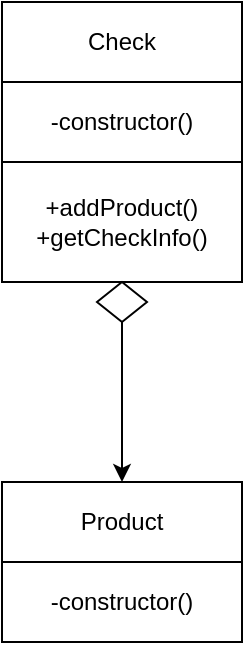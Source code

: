 <mxfile>
    <diagram id="xP2IXJqL14V0ehUrbHl9" name="Page-1">
        <mxGraphModel dx="196" dy="206" grid="1" gridSize="10" guides="1" tooltips="1" connect="1" arrows="1" fold="1" page="1" pageScale="1" pageWidth="827" pageHeight="1169" math="0" shadow="0">
            <root>
                <mxCell id="0"/>
                <mxCell id="1" parent="0"/>
                <mxCell id="2" value="Check" style="rounded=0;whiteSpace=wrap;html=1;" vertex="1" parent="1">
                    <mxGeometry x="240" y="120" width="120" height="40" as="geometry"/>
                </mxCell>
                <mxCell id="3" value="Product" style="rounded=0;whiteSpace=wrap;html=1;" vertex="1" parent="1">
                    <mxGeometry x="240" y="360" width="120" height="40" as="geometry"/>
                </mxCell>
                <mxCell id="4" value="-constructor()" style="rounded=0;whiteSpace=wrap;html=1;" vertex="1" parent="1">
                    <mxGeometry x="240" y="400" width="120" height="40" as="geometry"/>
                </mxCell>
                <mxCell id="5" value="-constructor()" style="rounded=0;whiteSpace=wrap;html=1;" vertex="1" parent="1">
                    <mxGeometry x="240" y="160" width="120" height="40" as="geometry"/>
                </mxCell>
                <mxCell id="6" value="+addProduct()&lt;br&gt;+getCheckInfo()" style="rounded=0;whiteSpace=wrap;html=1;" vertex="1" parent="1">
                    <mxGeometry x="240" y="200" width="120" height="60" as="geometry"/>
                </mxCell>
                <mxCell id="7" value="" style="rhombus;whiteSpace=wrap;html=1;" vertex="1" parent="1">
                    <mxGeometry x="287.5" y="260" width="25" height="20" as="geometry"/>
                </mxCell>
                <mxCell id="8" value="" style="endArrow=classic;html=1;exitX=0.5;exitY=1;exitDx=0;exitDy=0;entryX=0.5;entryY=0;entryDx=0;entryDy=0;" edge="1" parent="1" source="7" target="3">
                    <mxGeometry width="50" height="50" relative="1" as="geometry">
                        <mxPoint x="340" y="330" as="sourcePoint"/>
                        <mxPoint x="390" y="280" as="targetPoint"/>
                    </mxGeometry>
                </mxCell>
            </root>
        </mxGraphModel>
    </diagram>
</mxfile>